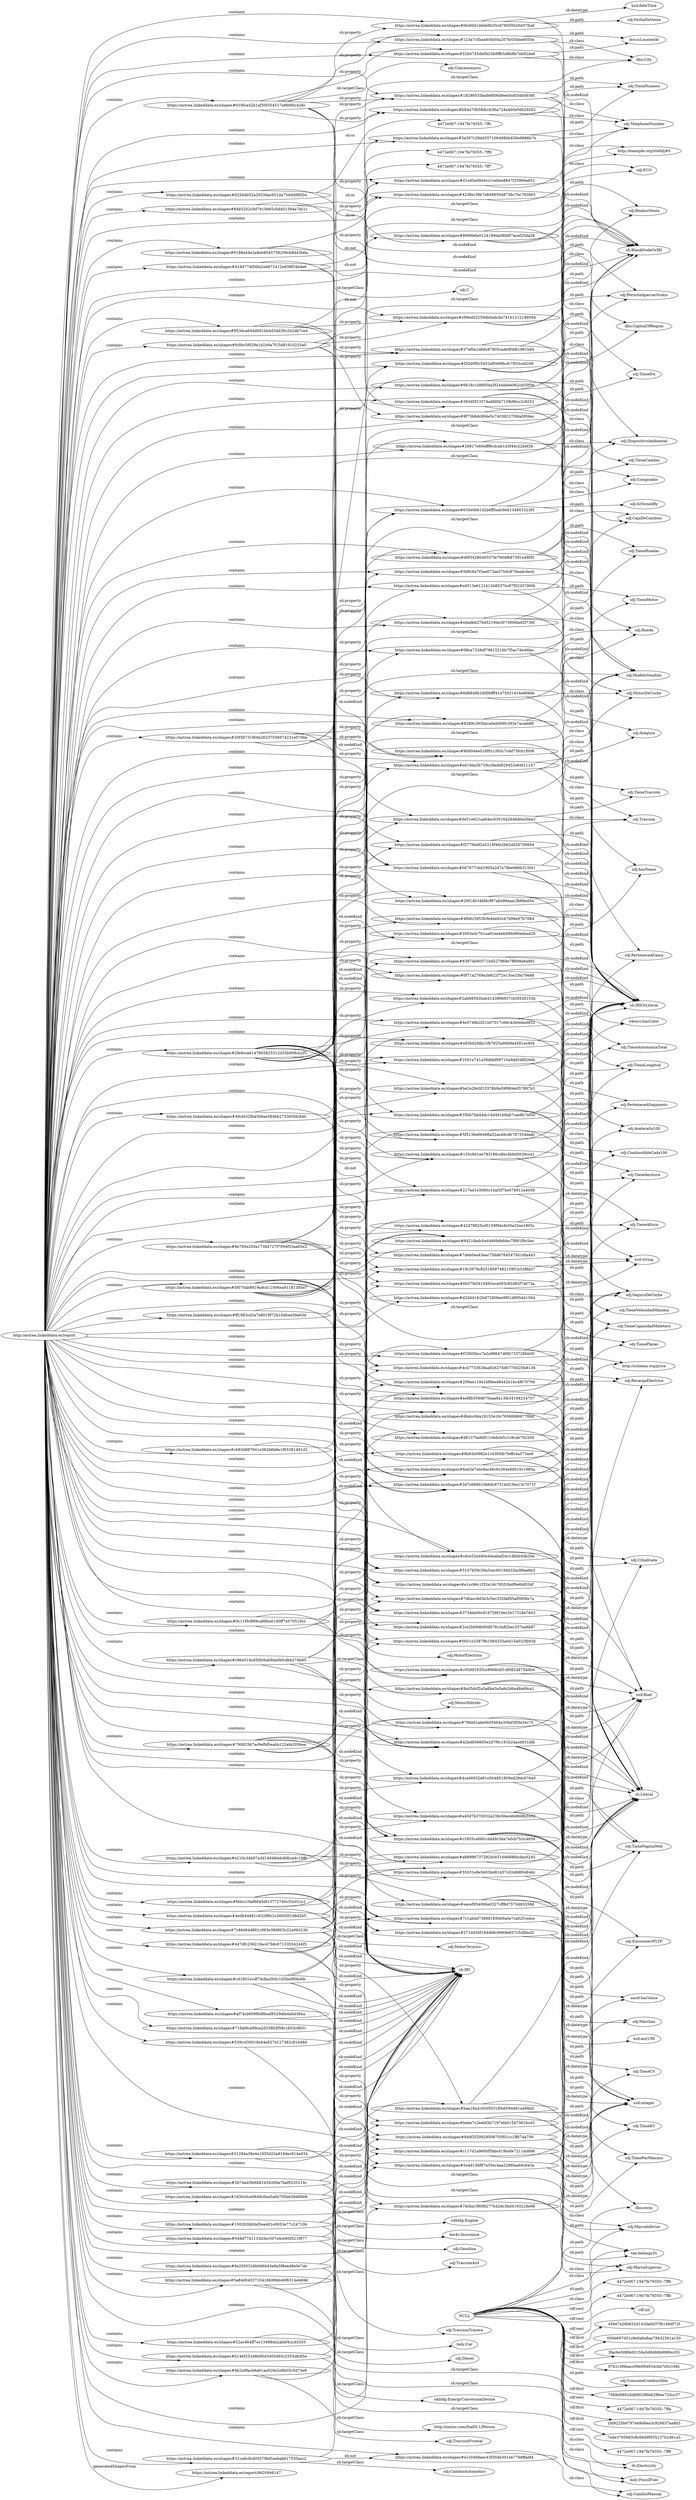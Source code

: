 digraph ar2dtool_diagram { 
rankdir=LR;
size="1501"
	"https://astrea.linkeddata.es/shapes#02544b52a2933dac651da7540d9f0f2e" -> "4472e067:1947fe79355:-7ffc" [ label = "sh:or" ];
	"https://astrea.linkeddata.es/shapes#02544b52a2933dac651da7540d9f0f2e" -> "sh:BlankNodeOrIRI" [ label = "sh:nodeKind" ];
	"https://astrea.linkeddata.es/shapes#016fca42b1af50f354517a866f0c426c" -> "https://astrea.linkeddata.es/shapes#123a7c5baefc0450a207fc034be6055e" [ label = "sh:property" ];
	"https://astrea.linkeddata.es/shapes#016fca42b1af50f354517a866f0c426c" -> "https://astrea.linkeddata.es/shapes#18290533bafe8f06d9ee0bd03db4936f" [ label = "sh:property" ];
	"https://astrea.linkeddata.es/shapes#016fca42b1af50f354517a866f0c426c" -> "https://astrea.linkeddata.es/shapes#393d5f13374adfd0b715fb96cc2c8252" [ label = "sh:property" ];
	"https://astrea.linkeddata.es/shapes#016fca42b1af50f354517a866f0c426c" -> "https://astrea.linkeddata.es/shapes#b84a70b58dccb36a724a460a56b29262" [ label = "sh:property" ];
	"https://astrea.linkeddata.es/shapes#016fca42b1af50f354517a866f0c426c" -> "sh:IRI" [ label = "sh:nodeKind" ];
	"https://astrea.linkeddata.es/shapes#016fca42b1af50f354517a866f0c426c" -> "sdj:Concesionario" [ label = "sh:targetClass" ];
	"https://astrea.linkeddata.es/shapes#016fca42b1af50f354517a866f0c426c" -> "https://astrea.linkeddata.es/shapes#52b4745de0b23b9ffb5d8b8b7eb92da6" [ label = "sh:property" ];
	"https://astrea.linkeddata.es/shapes#016fca42b1af50f354517a866f0c426c" -> "https://astrea.linkeddata.es/shapes#8999b6a0124189da08fd97acef25da28" [ label = "sh:property" ];
	"https://astrea.linkeddata.es/shapes#016fca42b1af50f354517a866f0c426c" -> "https://astrea.linkeddata.es/shapes#fdc60d1debb9b35cd78005626d37fcaf" [ label = "sh:property" ];
	"https://astrea.linkeddata.es/shapes#4c47733628aa926274d6770d25fe8136" -> "sdj:TieneAnchura" [ label = "sh:path" ];
	"https://astrea.linkeddata.es/shapes#4c47733628aa926274d6770d25fe8136" -> "sh:Literal" [ label = "sh:nodeKind" ];
	"https://astrea.linkeddata.es/shapes#4c47733628aa926274d6770d25fe8136" -> "xsd:float" [ label = "sh:datatype" ];
	"https://astrea.linkeddata.es/shapes#c99ed02259db0adcda741b1212186094" -> "sdj:PermiteAparcarGratis" [ label = "sh:path" ];
	"https://astrea.linkeddata.es/shapes#c99ed02259db0adcda741b1212186094" -> "sh:BlankNodeOrIRI" [ label = "sh:nodeKind" ];
	"https://astrea.linkeddata.es/shapes#c99ed02259db0adcda741b1212186094" -> "dbo:CapitalOfRegion" [ label = "sh:class" ];
	"https://astrea.linkeddata.es/shapes#8289c393bbca0eb0f4fc392e7acaddf6" -> "sdj:TieneTraccion" [ label = "sh:path" ];
	"https://astrea.linkeddata.es/shapes#8289c393bbca0eb0f4fc392e7acaddf6" -> "sh:BlankNodeOrIRI" [ label = "sh:nodeKind" ];
	"https://astrea.linkeddata.es/shapes#8289c393bbca0eb0f4fc392e7acaddf6" -> "sdj:Traccion" [ label = "sh:class" ];
	"https://astrea.linkeddata.es/shapes#63874b90371bd527968e7ffd98a6a881" -> "sdj:TieneLongitud" [ label = "sh:path" ];
	"https://astrea.linkeddata.es/shapes#63874b90371bd527968e7ffd98a6a881" -> "sh:IRIOrLiteral" [ label = "sh:nodeKind" ];
	"https://astrea.linkeddata.es/shapes#84b5202c9d7910b65c0d401394a7dc1c" -> "4472e067:1947fe79355:-7ff9" [ label = "sh:or" ];
	"https://astrea.linkeddata.es/shapes#84b5202c9d7910b65c0d401394a7dc1c" -> "sh:BlankNodeOrIRI" [ label = "sh:nodeKind" ];
	"https://astrea.linkeddata.es/shapes#a88996737292dcb516d6686bcfac6245" -> "sdj:TieneKV" [ label = "sh:path" ];
	"https://astrea.linkeddata.es/shapes#a88996737292dcb516d6686bcfac6245" -> "sh:IRIOrLiteral" [ label = "sh:nodeKind" ];
	"https://astrea.linkeddata.es/shapes#08ca7328df79615216b7f5ac7de46fac" -> "sdj:TieneRuedas" [ label = "sh:path" ];
	"https://astrea.linkeddata.es/shapes#08ca7328df79615216b7f5ac7de46fac" -> "sh:IRIOrLiteral" [ label = "sh:nodeKind" ];
	"https://astrea.linkeddata.es/shapes#08ca7328df79615216b7f5ac7de46fac" -> "sdj:Rueda" [ label = "sh:class" ];
	"https://astrea.linkeddata.es/shapes#8b83e0982e1c4385fb7feffc4a573ae8" -> "sdj:TieneAutonomiaTotal" [ label = "sh:path" ];
	"https://astrea.linkeddata.es/shapes#8b83e0982e1c4385fb7feffc4a573ae8" -> "sh:Literal" [ label = "sh:nodeKind" ];
	"https://astrea.linkeddata.es/shapes#8b83e0982e1c4385fb7feffc4a573ae8" -> "xsd:float" [ label = "sh:datatype" ];
	"https://astrea.linkeddata.es/shapes#123a7c5baefc0450a207fc034be6055e" -> "sh:BlankNodeOrIRI" [ label = "sh:nodeKind" ];
	"https://astrea.linkeddata.es/shapes#123a7c5baefc0450a207fc034be6055e" -> "dco:isLocatedAt" [ label = "sh:path" ];
	"https://astrea.linkeddata.es/shapes#123a7c5baefc0450a207fc034be6055e" -> "dbo:City" [ label = "sh:class" ];
	"https://astrea.linkeddata.es/shapes#90d0d4e016f91c393c7cdd73fcb1f008" -> "sdj:hasName" [ label = "sh:path" ];
	"https://astrea.linkeddata.es/shapes#90d0d4e016f91c393c7cdd73fcb1f008" -> "sh:IRIOrLiteral" [ label = "sh:nodeKind" ];
	"https://astrea.linkeddata.es/shapes#2501e741a39dbbf99710a9dd548f266b" -> "sdj:TieneAnchura" [ label = "sh:path" ];
	"https://astrea.linkeddata.es/shapes#2501e741a39dbbf99710a9dd548f266b" -> "sh:IRIOrLiteral" [ label = "sh:nodeKind" ];
	"https://astrea.linkeddata.es/shapes#5f070ab8919a9cd11006ea91181385e7" -> "https://astrea.linkeddata.es/shapes#a93bd2fdbc1fb7825a90b9e4581ec904" [ label = "sh:property" ];
	"https://astrea.linkeddata.es/shapes#5f070ab8919a9cd11006ea91181385e7" -> "https://astrea.linkeddata.es/shapes#2d7c689b10b6dc8751bd23ba13c7071f" [ label = "sh:property" ];
	"https://astrea.linkeddata.es/shapes#5f070ab8919a9cd11006ea91181385e7" -> "https://astrea.linkeddata.es/shapes#6ad3a7ebc6ac46c9c264e6d010c1985a" [ label = "sh:property" ];
	"https://astrea.linkeddata.es/shapes#5f070ab8919a9cd11006ea91181385e7" -> "https://astrea.linkeddata.es/shapes#42d79825cd5159f94cfe50a32ee1805c" [ label = "sh:property" ];
	"https://astrea.linkeddata.es/shapes#5f070ab8919a9cd11006ea91181385e7" -> "sh:IRI" [ label = "sh:nodeKind" ];
	"https://astrea.linkeddata.es/shapes#5f070ab8919a9cd11006ea91181385e7" -> "https://astrea.linkeddata.es/shapes#63874b90371bd527968e7ffd98a6a881" [ label = "sh:property" ];
	"https://astrea.linkeddata.es/shapes#5f070ab8919a9cd11006ea91181385e7" -> "https://astrea.linkeddata.es/shapes#4c47733628aa926274d6770d25fe8136" [ label = "sh:property" ];
	"https://astrea.linkeddata.es/shapes#5f070ab8919a9cd11006ea91181385e7" -> "sdj:Rueda" [ label = "sh:targetClass" ];
	"https://astrea.linkeddata.es/shapes#4fb6c3953fcfe4de82cb7b98e97b7084" -> "sdj:TieneAutonomiaTotal" [ label = "sh:path" ];
	"https://astrea.linkeddata.es/shapes#4fb6c3953fcfe4de82cb7b98e97b7084" -> "sh:IRIOrLiteral" [ label = "sh:nodeKind" ];
	"https://astrea.linkeddata.es/shapes#af74cb609f6df6eaf8529dfa4a6d384a" -> "s4bldg:Engine" [ label = "sh:targetClass" ];
	"https://astrea.linkeddata.es/shapes#af74cb609f6df6eaf8529dfa4a6d384a" -> "sh:IRI" [ label = "sh:nodeKind" ];
	"https://astrea.linkeddata.es/shapes#edadb627b45219de3073906bef2f736f" -> "sdj:Asegura" [ label = "sh:path" ];
	"https://astrea.linkeddata.es/shapes#edadb627b45219de3073906bef2f736f" -> "sh:BlankNodeOrIRI" [ label = "sh:nodeKind" ];
	"https://astrea.linkeddata.es/shapes#edadb627b45219de3073906bef2f736f" -> "sdj:ModeloVendido" [ label = "sh:class" ];
	"https://astrea.linkeddata.es/shapes#8f75b8dc894e5c740382370fda5f04ac" -> "sdj:PermiteAparcarGratis" [ label = "sh:path" ];
	"https://astrea.linkeddata.es/shapes#8f75b8dc894e5c740382370fda5f04ac" -> "sh:IRIOrLiteral" [ label = "sh:nodeKind" ];
	"https://astrea.linkeddata.es/shapes#eef8b559d670aaa8a13fe34198234707" -> "sdj:Cilindrada" [ label = "sh:path" ];
	"https://astrea.linkeddata.es/shapes#eef8b559d670aaa8a13fe34198234707" -> "sh:IRIOrLiteral" [ label = "sh:nodeKind" ];
	"https://astrea.linkeddata.es/shapes#28f1db34fd6cf97abb86eaa1fb68ed54" -> "s4envi:hasColor" [ label = "sh:path" ];
	"https://astrea.linkeddata.es/shapes#28f1db34fd6cf97abb86eaa1fb68ed54" -> "sh:IRIOrLiteral" [ label = "sh:nodeKind" ];
	"https://astrea.linkeddata.es/shapes#8e2593526b0d6b43e9a5f8eed9e0e7de" -> "sdj:CambioManual" [ label = "sh:targetClass" ];
	"https://astrea.linkeddata.es/shapes#8e2593526b0d6b43e9a5f8eed9e0e7de" -> "sh:IRI" [ label = "sh:nodeKind" ];
	"https://astrea.linkeddata.es/shapes#217ed1e3080c14af3f7be078912a4059" -> "sdj:TienePlazas" [ label = "sh:path" ];
	"https://astrea.linkeddata.es/shapes#217ed1e3080c14af3f7be078912a4059" -> "sh:IRIOrLiteral" [ label = "sh:nodeKind" ];
	"https://astrea.linkeddata.es/shapes#4236e1f9b7e84895948736c7bc782663" -> "sdj:ECO" [ label = "sh:class" ];
	"https://astrea.linkeddata.es/shapes#79082567ac9efbf0eabb122efa2036ea" -> "https://astrea.linkeddata.es/shapes#0b51e33878b1984333a0d15a032fb93b" [ label = "sh:property" ];
	"https://astrea.linkeddata.es/shapes#79082567ac9efbf0eabb122efa2036ea" -> "sdj:DispositivoAmbiental" [ label = "sh:targetClass" ];
	"https://astrea.linkeddata.es/shapes#79082567ac9efbf0eabb122efa2036ea" -> "sh:IRI" [ label = "sh:nodeKind" ];
	"https://astrea.linkeddata.es/shapes#79082567ac9efbf0eabb122efa2036ea" -> "https://astrea.linkeddata.es/shapes#7c1abdd73898185b69a0e7ca02f1edce" [ label = "sh:property" ];
	"https://astrea.linkeddata.es/shapes#79082567ac9efbf0eabb122efa2036ea" -> "https://astrea.linkeddata.es/shapes#dbdcc0da19153e16c7656fd96b77f6bf" [ label = "sh:property" ];
	"https://astrea.linkeddata.es/shapes#79082567ac9efbf0eabb122efa2036ea" -> "https://astrea.linkeddata.es/shapes#eacef954066e0327cff8d7570d83358d" [ label = "sh:property" ];
	"https://astrea.linkeddata.es/shapes#0d7877cb42905a2d7a78be686b315f41" -> "dbo:owns" [ label = "sh:path" ];
	"https://astrea.linkeddata.es/shapes#0d7877cb42905a2d7a78be686b315f41" -> "sh:IRIOrLiteral" [ label = "sh:nodeKind" ];
	"https://astrea.linkeddata.es/shapes#0d7877cb42905a2d7a78be686b315f41" -> "sdj:SeguroDeCoche" [ label = "sh:class" ];
	"https://astrea.linkeddata.es/shapes#0d7877cb42905a2d7a78be686b315f41" -> "sdj:ModeloVendido" [ label = "sh:class" ];
	"https://astrea.linkeddata.es/shapes#8999b6a0124189da08fd97acef25da28" -> "sdj:RealizoVenta" [ label = "sh:path" ];
	"https://astrea.linkeddata.es/shapes#8999b6a0124189da08fd97acef25da28" -> "sh:BlankNodeOrIRI" [ label = "sh:nodeKind" ];
	"https://astrea.linkeddata.es/shapes#8999b6a0124189da08fd97acef25da28" -> "sdj:ModeloVendido" [ label = "sh:class" ];
	"https://astrea.linkeddata.es/shapes#4ca46932e81e564851809ed29dc97640" -> "sdj:Marchas" [ label = "sh:path" ];
	"https://astrea.linkeddata.es/shapes#4ca46932e81e564851809ed29dc97640" -> "sh:IRIOrLiteral" [ label = "sh:nodeKind" ];
	"https://astrea.linkeddata.es/shapes#1630c0ce0649c0ea5a6b705b63949909" -> "holy:Car" [ label = "sh:targetClass" ];
	"https://astrea.linkeddata.es/shapes#1630c0ce0649c0ea5a6b705b63949909" -> "sh:IRI" [ label = "sh:nodeKind" ];
	"https://astrea.linkeddata.es/shapes#f2776bdf2a5219f4fe2b62dd26700694" -> "sdj:PerteneceAGama" [ label = "sh:path" ];
	"https://astrea.linkeddata.es/shapes#f2776bdf2a5219f4fe2b62dd26700694" -> "sh:IRIOrLiteral" [ label = "sh:nodeKind" ];
	"https://astrea.linkeddata.es/shapes#135c9d1ee783186cdfec4b6d5639cca1" -> "sdj:TieneCapacidadMaletero" [ label = "sh:path" ];
	"https://astrea.linkeddata.es/shapes#135c9d1ee783186cdfec4b6d5639cca1" -> "sh:IRIOrLiteral" [ label = "sh:nodeKind" ];
	"https://astrea.linkeddata.es/shapes#be2e29c0f13378b9a59f984e057897b3" -> "sdj:TieneAltura" [ label = "sh:path" ];
	"https://astrea.linkeddata.es/shapes#be2e29c0f13378b9a59f984e057897b3" -> "sh:IRIOrLiteral" [ label = "sh:nodeKind" ];
	"https://astrea.linkeddata.es/shapes#f33fd3bcc7e2a98647d6fb733728bb00" -> "sdj:RecargaElectrica" [ label = "sh:path" ];
	"https://astrea.linkeddata.es/shapes#f33fd3bcc7e2a98647d6fb733728bb00" -> "sh:IRIOrLiteral" [ label = "sh:nodeKind" ];
	"https://astrea.linkeddata.es/shapes#d9f3428649337fe7604fb87591e48f5f" -> "sdj:TieneCambio" [ label = "sh:path" ];
	"https://astrea.linkeddata.es/shapes#d9f3428649337fe7604fb87591e48f5f" -> "sh:IRIOrLiteral" [ label = "sh:nodeKind" ];
	"https://astrea.linkeddata.es/shapes#d9f3428649337fe7604fb87591e48f5f" -> "sdj:CajaDeCambios" [ label = "sh:class" ];
	"https://astrea.linkeddata.es/shapes#52b4745de0b23b9ffb5d8b8b7eb92da6" -> "dco:isLocatedAt" [ label = "sh:path" ];
	"https://astrea.linkeddata.es/shapes#52b4745de0b23b9ffb5d8b8b7eb92da6" -> "sh:IRIOrLiteral" [ label = "sh:nodeKind" ];
	"https://astrea.linkeddata.es/shapes#52b4745de0b23b9ffb5d8b8b7eb92da6" -> "dbo:City" [ label = "sh:class" ];
	"https://astrea.linkeddata.es/shapes#953dca644d691bb4d34d39c2b2db7ce4" -> "http://example.org/stelldj#0" [ label = "sh:targetClass" ];
	"https://astrea.linkeddata.es/shapes#953dca644d691bb4d34d39c2b2db7ce4" -> "https://astrea.linkeddata.es/shapes#c99ed02259db0adcda741b1212186094" [ label = "sh:property" ];
	"https://astrea.linkeddata.es/shapes#953dca644d691bb4d34d39c2b2db7ce4" -> "https://astrea.linkeddata.es/shapes#37ef0a1d68c87805cade9f4f61061b84" [ label = "sh:property" ];
	"https://astrea.linkeddata.es/shapes#953dca644d691bb4d34d39c2b2db7ce4" -> "sh:IRI" [ label = "sh:nodeKind" ];
	"https://astrea.linkeddata.es/shapes#6618c1d985f4a5f244ebde062cb55f56" -> "sdj:TieneCambio" [ label = "sh:path" ];
	"https://astrea.linkeddata.es/shapes#6618c1d985f4a5f244ebde062cb55f56" -> "sh:BlankNodeOrIRI" [ label = "sh:nodeKind" ];
	"https://astrea.linkeddata.es/shapes#6618c1d985f4a5f244ebde062cb55f56" -> "sdj:CajaDeCambios" [ label = "sh:class" ];
	"https://astrea.linkeddata.es/shapes#5f5136e66496a52ae48cd6787354da8c" -> "sdj:TieneVelocidadMaxima" [ label = "sh:path" ];
	"https://astrea.linkeddata.es/shapes#5f5136e66496a52ae48cd6787354da8c" -> "sh:IRIOrLiteral" [ label = "sh:nodeKind" ];
	"https://astrea.linkeddata.es/shapes#8a05dcf2a5a6be3a5afe2d6a48a69ca1" -> "sdj:TienePlazas" [ label = "sh:path" ];
	"https://astrea.linkeddata.es/shapes#8a05dcf2a5a6be3a5afe2d6a48a69ca1" -> "sh:Literal" [ label = "sh:nodeKind" ];
	"https://astrea.linkeddata.es/shapes#8a05dcf2a5a6be3a5afe2d6a48a69ca1" -> "xsd:integer" [ label = "sh:datatype" ];
	"https://astrea.linkeddata.es/shapes#ed19da3b729cc9add829452e64f11147" -> "sdj:Asegura" [ label = "sh:path" ];
	"https://astrea.linkeddata.es/shapes#ed19da3b729cc9add829452e64f11147" -> "sh:IRIOrLiteral" [ label = "sh:nodeKind" ];
	"https://astrea.linkeddata.es/shapes#ed19da3b729cc9add829452e64f11147" -> "sdj:ModeloVendido" [ label = "sh:class" ];
	"https://astrea.linkeddata.es/shapes#271d430f184d68c9969e857c5cfbbcf2" -> "sh:Literal" [ label = "sh:nodeKind" ];
	"https://astrea.linkeddata.es/shapes#271d430f184d68c9969e857c5cfbbcf2" -> "xsd:integer" [ label = "sh:datatype" ];
	"https://astrea.linkeddata.es/shapes#271d430f184d68c9969e857c5cfbbcf2" -> "saref:hasValue" [ label = "sh:path" ];
	"https://astrea.linkeddata.es/shapes#447dfc236218ac479dc67153554244f5" -> "sdj:MarcaSuperior" [ label = "sh:targetClass" ];
	"https://astrea.linkeddata.es/shapes#447dfc236218ac479dc67153554244f5" -> "https://astrea.linkeddata.es/shapes#2ce2bb9db90d976c3a82bec337ea8b87" [ label = "sh:property" ];
	"https://astrea.linkeddata.es/shapes#447dfc236218ac479dc67153554244f5" -> "https://astrea.linkeddata.es/shapes#7c1abdd73898185b69a0e7ca02f1edce" [ label = "sh:property" ];
	"https://astrea.linkeddata.es/shapes#447dfc236218ac479dc67153554244f5" -> "sh:IRI" [ label = "sh:nodeKind" ];
	"https://astrea.linkeddata.es/shapes#7c1abdd73898185b69a0e7ca02f1edce" -> "sdj:TienePaginaWeb" [ label = "sh:path" ];
	"https://astrea.linkeddata.es/shapes#7c1abdd73898185b69a0e7ca02f1edce" -> "sh:Literal" [ label = "sh:nodeKind" ];
	"https://astrea.linkeddata.es/shapes#7c1abdd73898185b69a0e7ca02f1edce" -> "xsd:anyURI" [ label = "sh:datatype" ];
	"https://astrea.linkeddata.es/shapes#bebe7c2eebf3b7197efa01547361bcd3" -> "sdj:TieneCV" [ label = "sh:path" ];
	"https://astrea.linkeddata.es/shapes#bebe7c2eebf3b7197efa01547361bcd3" -> "sh:Literal" [ label = "sh:nodeKind" ];
	"https://astrea.linkeddata.es/shapes#bebe7c2eebf3b7197efa01547361bcd3" -> "xsd:integer" [ label = "sh:datatype" ];
	"https://astrea.linkeddata.es/shapes#cdce52ed40e44eabaf2ec1dbbb5db30e" -> "sdj:Acelera0a100" [ label = "sh:path" ];
	"https://astrea.linkeddata.es/shapes#cdce52ed40e44eabaf2ec1dbbb5db30e" -> "sh:Literal" [ label = "sh:nodeKind" ];
	"https://astrea.linkeddata.es/shapes#cdce52ed40e44eabaf2ec1dbbb5db30e" -> "xsd:float" [ label = "sh:datatype" ];
	"https://astrea.linkeddata.es/shapes#ed513e6121412b8537bc87f5235790f4" -> "sdj:TieneMotor" [ label = "sh:path" ];
	"https://astrea.linkeddata.es/shapes#ed513e6121412b8537bc87f5235790f4" -> "sh:BlankNodeOrIRI" [ label = "sh:nodeKind" ];
	"https://astrea.linkeddata.es/shapes#ed513e6121412b8537bc87f5235790f4" -> "sdj:MotorDeCoche" [ label = "sh:class" ];
	"https://astrea.linkeddata.es/shapes#a93bd2fdbc1fb7825a90b9e4581ec904" -> "sdj:TieneAnchura" [ label = "sh:path" ];
	"https://astrea.linkeddata.es/shapes#a93bd2fdbc1fb7825a90b9e4581ec904" -> "sh:IRIOrLiteral" [ label = "sh:nodeKind" ];
	"https://astrea.linkeddata.es/shapes#2003e4c7b1aa91ee4eb089d90eebad29" -> "sdj:TieneLongitud" [ label = "sh:path" ];
	"https://astrea.linkeddata.es/shapes#2003e4c7b1aa91ee4eb089d90eebad29" -> "sh:IRIOrLiteral" [ label = "sh:nodeKind" ];
	"https://astrea.linkeddata.es/shapes#b84a70b58dccb36a724a460a56b29262" -> "sdj:TieneNumero" [ label = "sh:path" ];
	"https://astrea.linkeddata.es/shapes#b84a70b58dccb36a724a460a56b29262" -> "sh:IRIOrLiteral" [ label = "sh:nodeKind" ];
	"https://astrea.linkeddata.es/shapes#b84a70b58dccb36a724a460a56b29262" -> "sdj:TelephoneNumber" [ label = "sh:class" ];
	"https://astrea.linkeddata.es/shapes#35bb7bb44dc14d491b9ab7cae8b7ef50" -> "xsd:string" [ label = "sh:datatype" ];
	"https://astrea.linkeddata.es/shapes#35bb7bb44dc14d491b9ab7cae8b7ef50" -> "sdj:hasName" [ label = "sh:path" ];
	"https://astrea.linkeddata.es/shapes#35bb7bb44dc14d491b9ab7cae8b7ef50" -> "sh:Literal" [ label = "sh:nodeKind" ];
	"https://astrea.linkeddata.es/shapes#c117d1a9600f5bbc419b4fe7211dd886" -> "sdj:TieneParMaximo" [ label = "sh:path" ];
	"https://astrea.linkeddata.es/shapes#c117d1a9600f5bbc419b4fe7211dd886" -> "sh:Literal" [ label = "sh:nodeKind" ];
	"https://astrea.linkeddata.es/shapes#c117d1a9600f5bbc419b4fe7211dd886" -> "xsd:integer" [ label = "sh:datatype" ];
	"https://astrea.linkeddata.es/shapes#eacef954066e0327cff8d7570d83358d" -> "sdj:EmisionesWLTP" [ label = "sh:path" ];
	"https://astrea.linkeddata.es/shapes#eacef954066e0327cff8d7570d83358d" -> "sh:Literal" [ label = "sh:nodeKind" ];
	"https://astrea.linkeddata.es/shapes#eacef954066e0327cff8d7570d83358d" -> "xsd:integer" [ label = "sh:datatype" ];
	"https://astrea.linkeddata.es/shapes#049d7741133d3ec507e4cb95f521f977" -> "tb:Electricity" [ label = "sh:targetClass" ];
	"https://astrea.linkeddata.es/shapes#049d7741133d3ec507e4cb95f521f977" -> "sh:IRI" [ label = "sh:nodeKind" ];
	"https://astrea.linkeddata.es/shapes#e1cc96c1f32e1dc78553bdf9e6bf034f" -> "xsd:float" [ label = "sh:datatype" ];
	"https://astrea.linkeddata.es/shapes#e1cc96c1f32e1dc78553bdf9e6bf034f" -> "sh:Literal" [ label = "sh:nodeKind" ];
	"https://astrea.linkeddata.es/shapes#e1cc96c1f32e1dc78553bdf9e6bf034f" -> "http://schema.org/price" [ label = "sh:path" ];
	"https://astrea.linkeddata.es/shapes#635e0b61d2b6ff5adc9e6134801523f5" -> "sdj:IsOwnedBy" [ label = "sh:path" ];
	"https://astrea.linkeddata.es/shapes#635e0b61d2b6ff5adc9e6134801523f5" -> "sdj:Comprador" [ label = "sh:class" ];
	"https://astrea.linkeddata.es/shapes#635e0b61d2b6ff5adc9e6134801523f5" -> "sh:BlankNodeOrIRI" [ label = "sh:nodeKind" ];
	"https://astrea.linkeddata.es/shapes#20f36731f64b26237536974231e0706a" -> "https://astrea.linkeddata.es/shapes#90d0d4e016f91c393c7cdd73fcb1f008" [ label = "sh:property" ];
	"https://astrea.linkeddata.es/shapes#20f36731f64b26237536974231e0706a" -> "https://astrea.linkeddata.es/shapes#5a397c28dd357106468bb458e6886b7e" [ label = "sh:property" ];
	"https://astrea.linkeddata.es/shapes#20f36731f64b26237536974231e0706a" -> "sh:IRI" [ label = "sh:nodeKind" ];
	"https://astrea.linkeddata.es/shapes#20f36731f64b26237536974231e0706a" -> "https://astrea.linkeddata.es/shapes#0d7877cb42905a2d7a78be686b315f41" [ label = "sh:property" ];
	"https://astrea.linkeddata.es/shapes#20f36731f64b26237536974231e0706a" -> "https://astrea.linkeddata.es/shapes#35bb7bb44dc14d491b9ab7cae8b7ef50" [ label = "sh:property" ];
	"https://astrea.linkeddata.es/shapes#20f36731f64b26237536974231e0706a" -> "https://astrea.linkeddata.es/shapes#18290533bafe8f06d9ee0bd03db4936f" [ label = "sh:property" ];
	"https://astrea.linkeddata.es/shapes#20f36731f64b26237536974231e0706a" -> "sdj:Comprador" [ label = "sh:targetClass" ];
	"https://astrea.linkeddata.es/shapes#5a397c28dd357106468bb458e6886b7e" -> "sdj:TieneNumero" [ label = "sh:path" ];
	"https://astrea.linkeddata.es/shapes#5a397c28dd357106468bb458e6886b7e" -> "sh:IRIOrLiteral" [ label = "sh:nodeKind" ];
	"https://astrea.linkeddata.es/shapes#5a397c28dd357106468bb458e6886b7e" -> "sdj:TelephoneNumber" [ label = "sh:class" ];
	"https://astrea.linkeddata.es/shapes#cb83d987641e362b6b8e1f65381491d2" -> "sdj:Traccion" [ label = "sh:targetClass" ];
	"https://astrea.linkeddata.es/shapes#cb83d987641e362b6b8e1f65381491d2" -> "sh:IRI" [ label = "sh:nodeKind" ];
	"https://astrea.linkeddata.es/shapes#71fab9ca99ca2d338b3f58c1b53c9b51" -> "sh:IRI" [ label = "sh:nodeKind" ];
	"https://astrea.linkeddata.es/shapes#71fab9ca99ca2d338b3f58c1b53c9b51" -> "km4c:Insurance" [ label = "sh:targetClass" ];
	"https://astrea.linkeddata.es/shapes#18290533bafe8f06d9ee0bd03db4936f" -> "sh:BlankNodeOrIRI" [ label = "sh:nodeKind" ];
	"https://astrea.linkeddata.es/shapes#18290533bafe8f06d9ee0bd03db4936f" -> "sh:IRIOrLiteral" [ label = "sh:nodeKind" ];
	"https://astrea.linkeddata.es/shapes#18290533bafe8f06d9ee0bd03db4936f" -> "sdj:TieneNumero" [ label = "sh:path" ];
	"https://astrea.linkeddata.es/shapes#18290533bafe8f06d9ee0bd03db4936f" -> "sdj:TelephoneNumber" [ label = "sh:class" ];
	"https://astrea.linkeddata.es/shapes#4164774f56fa2eb672412e939f34b4e6" -> "sdj:C" [ label = "sh:targetClass" ];
	"https://astrea.linkeddata.es/shapes#4164774f56fa2eb672412e939f34b4e6" -> "https://astrea.linkeddata.es/shapes#d1ed5a08d4cc1cebbe8847f25969a852" [ label = "sh:not" ];
	"https://astrea.linkeddata.es/shapes#4164774f56fa2eb672412e939f34b4e6" -> "https://astrea.linkeddata.es/shapes#4236e1f9b7e84895948736c7bc782663" [ label = "sh:not" ];
	"https://astrea.linkeddata.es/shapes#4164774f56fa2eb672412e939f34b4e6" -> "sh:IRI" [ label = "sh:nodeKind" ];
	"https://astrea.linkeddata.es/shapes#4e5748b2f21b07017c66c4cb0ebed852" -> "sdj:CombustibleCada100" [ label = "sh:path" ];
	"https://astrea.linkeddata.es/shapes#4e5748b2f21b07017c66c4cb0ebed852" -> "sh:IRIOrLiteral" [ label = "sh:nodeKind" ];
	"https://astrea.linkeddata.es/shapes#fddcc18af6645df13772740c33c01cc1" -> "sdj:CajaDeCambios" [ label = "sh:targetClass" ];
	"https://astrea.linkeddata.es/shapes#fddcc18af6645df13772740c33c01cc1" -> "https://astrea.linkeddata.es/shapes#4ca46932e81e564851809ed29dc97640" [ label = "sh:property" ];
	"https://astrea.linkeddata.es/shapes#fddcc18af6645df13772740c33c01cc1" -> "https://astrea.linkeddata.es/shapes#baa16a2c0c05031f0b6594d91a4f6fa5" [ label = "sh:property" ];
	"https://astrea.linkeddata.es/shapes#fddcc18af6645df13772740c33c01cc1" -> "sh:IRI" [ label = "sh:nodeKind" ];
	"https://astrea.linkeddata.es/shapes#52ac464ff7ec13498da2abbf42cd3355" -> "holy:FossilFuel" [ label = "sh:targetClass" ];
	"https://astrea.linkeddata.es/shapes#52ac464ff7ec13498da2abbf42cd3355" -> "sh:IRI" [ label = "sh:nodeKind" ];
	"https://astrea.linkeddata.es/shapes#0f71a2769a3b622f72e13ce33fa79e88" -> "sdj:Acelera0a100" [ label = "sh:path" ];
	"https://astrea.linkeddata.es/shapes#0f71a2769a3b622f72e13ce33fa79e88" -> "sh:IRIOrLiteral" [ label = "sh:nodeKind" ];
	"https://astrea.linkeddata.es/shapes#b146f25348b90d3405d93c2555dfc85e" -> "sh:IRI" [ label = "sh:nodeKind" ];
	"https://astrea.linkeddata.es/shapes#b146f25348b90d3405d93c2555dfc85e" -> "http://xmlns.com/foaf/0.1/Person" [ label = "sh:targetClass" ];
	"https://astrea.linkeddata.es/shapes#6421dadc0a4466fe9ddec7f881f9c5ee" -> "http://schema.org/price" [ label = "sh:path" ];
	"https://astrea.linkeddata.es/shapes#6421dadc0a4466fe9ddec7f881f9c5ee" -> "sh:IRIOrLiteral" [ label = "sh:nodeKind" ];
	"https://astrea.linkeddata.es/shapes#d6137ba9df11cfebcb5c1c9cab792200" -> "sdj:Cilindrada" [ label = "sh:path" ];
	"https://astrea.linkeddata.es/shapes#d6137ba9df11cfebcb5c1c9cab792200" -> "sh:IRIOrLiteral" [ label = "sh:nodeKind" ];
	"https://astrea.linkeddata.es/shapes#f20d0f0c5452af0499bcfc7953cdd206" -> "sdj:TieneDA" [ label = "sh:path" ];
	"https://astrea.linkeddata.es/shapes#f20d0f0c5452af0499bcfc7953cdd206" -> "sh:BlankNodeOrIRI" [ label = "sh:nodeKind" ];
	"https://astrea.linkeddata.es/shapes#f20d0f0c5452af0499bcfc7953cdd206" -> "sdj:DispositivoAmbiental" [ label = "sh:class" ];
	"NULL" -> "4472e067:1947fe79355:-7ff6" [ label = "rdf:rest" ];
	"NULL" -> "tb:Electricity" [ label = "sh:class" ];
	"NULL" -> "456e7a26b832d143da0d37fb146df72f" [ label = "rdf:first" ];
	"NULL" -> "dbo:owns" [ label = "sh:path" ];
	"NULL" -> "holy:FossilFuel" [ label = "sh:class" ];
	"NULL" -> "3fac6e308fe00158a3d8486b9989cc55" [ label = "rdf:first" ];
	"NULL" -> "97b1c3f6bacc99e094934cbb7d5c168c" [ label = "rdf:first" ];
	"NULL" -> "7369d9892dd8902f8fe6296ee720cc37" [ label = "rdf:first" ];
	"NULL" -> "tax:belongsTo" [ label = "sh:path" ];
	"NULL" -> "sdj:ModeloVendido" [ label = "sh:class" ];
	"NULL" -> "1fd9225b0797eb9d6ea3c926637aa8b3" [ label = "rdf:first" ];
	"NULL" -> "7ede3705683c8c06d9f555137b2461a3" [ label = "rdf:first" ];
	"NULL" -> "4472e067:1947fe79355:-7ff8" [ label = "rdf:rest" ];
	"NULL" -> "4472e067:1947fe79355:-7ffb" [ label = "rdf:rest" ];
	"NULL" -> "rdf:nil" [ label = "rdf:rest" ];
	"NULL" -> "sdj:MarcaSuperior" [ label = "sh:class" ];
	"NULL" -> "sdj:SeguroDeCoche" [ label = "sh:class" ];
	"NULL" -> "050b697d51c9e0a6a8aa79432361a150" [ label = "rdf:first" ];
	"NULL" -> "4472e067:1947fe79355:-7ffa" [ label = "rdf:rest" ];
	"NULL" -> "sdj:ConsumeCombustible" [ label = "sh:path" ];
	"NULL" -> "sdj:MarcaInferior" [ label = "sh:class" ];
	"https://astrea.linkeddata.es/shapes#5a84d0453710416b99bb46f6314eb69d" -> "s4bldg:EnergyConversionDevice" [ label = "sh:targetClass" ];
	"https://astrea.linkeddata.es/shapes#5a84d0453710416b99bb46f6314eb69d" -> "sh:IRI" [ label = "sh:nodeKind" ];
	"https://astrea.linkeddata.es/shapes#de51e621aa64ec0301642646d0a30be2" -> "sdj:TieneTraccion" [ label = "sh:path" ];
	"https://astrea.linkeddata.es/shapes#de51e621aa64ec0301642646d0a30be2" -> "sh:IRIOrLiteral" [ label = "sh:nodeKind" ];
	"https://astrea.linkeddata.es/shapes#de51e621aa64ec0301642646d0a30be2" -> "sdj:Traccion" [ label = "sh:class" ];
	"https://astrea.linkeddata.es/shapes#7f6dd1ade0b05464e30faf3f5fe34c75" -> "saref:hasValue" [ label = "sh:path" ];
	"https://astrea.linkeddata.es/shapes#7f6dd1ade0b05464e30faf3f5fe34c75" -> "sh:IRIOrLiteral" [ label = "sh:nodeKind" ];
	"https://astrea.linkeddata.es/shapes#6d6848b2dd9bfff41e75031414e908de" -> "sdj:TieneMotor" [ label = "sh:path" ];
	"https://astrea.linkeddata.es/shapes#6d6848b2dd9bfff41e75031414e908de" -> "sh:IRIOrLiteral" [ label = "sh:nodeKind" ];
	"https://astrea.linkeddata.es/shapes#6d6848b2dd9bfff41e75031414e908de" -> "sdj:MotorDeCoche" [ label = "sh:class" ];
	"https://astrea.linkeddata.es/shapes#37ef0a1d68c87805cade9f4f61061b84" -> "sdj:PermiteAparcarGratis" [ label = "sh:path" ];
	"https://astrea.linkeddata.es/shapes#37ef0a1d68c87805cade9f4f61061b84" -> "sh:IRIOrLiteral" [ label = "sh:nodeKind" ];
	"https://astrea.linkeddata.es/shapes#7dcba1f80f8277b42dc3bd419322de98" -> "tax:belongsTo" [ label = "sh:path" ];
	"https://astrea.linkeddata.es/shapes#7dcba1f80f8277b42dc3bd419322de98" -> "sh:IRIOrLiteral" [ label = "sh:nodeKind" ];
	"https://astrea.linkeddata.es/shapes#7dcba1f80f8277b42dc3bd419322de98" -> "sdj:MarcaSuperior" [ label = "sh:class" ];
	"https://astrea.linkeddata.es/shapes#2ab68592bab4143906837cb5f328153b" -> "sdj:PerteneceASegmento" [ label = "sh:path" ];
	"https://astrea.linkeddata.es/shapes#2ab68592bab4143906837cb5f328153b" -> "sh:IRIOrLiteral" [ label = "sh:nodeKind" ];
	"https://astrea.linkeddata.es/shapes#539ccf30016e44e827e127382c81b48d" -> "sdj:Gasolina" [ label = "sh:targetClass" ];
	"https://astrea.linkeddata.es/shapes#539ccf30016e44e827e127382c81b48d" -> "sh:IRI" [ label = "sh:nodeKind" ];
	"https://astrea.linkeddata.es/shapes#31284a39e4a1035d23a916dec814a034" -> "sdj:Traccion4x4" [ label = "sh:targetClass" ];
	"https://astrea.linkeddata.es/shapes#31284a39e4a1035d23a916dec814a034" -> "sh:IRI" [ label = "sh:nodeKind" ];
	"https://astrea.linkeddata.es/shapes#26817e60efff8cdcab1d3f44c22bef28" -> "sdj:TieneDA" [ label = "sh:path" ];
	"https://astrea.linkeddata.es/shapes#26817e60efff8cdcab1d3f44c22bef28" -> "sh:IRIOrLiteral" [ label = "sh:nodeKind" ];
	"https://astrea.linkeddata.es/shapes#26817e60efff8cdcab1d3f44c22bef28" -> "sdj:DispositivoAmbiental" [ label = "sh:class" ];
	"https://astrea.linkeddata.es/shapes#fdc60d1debb9b35cd78005626d37fcaf" -> "sdj:FechaDeVenta" [ label = "sh:path" ];
	"https://astrea.linkeddata.es/shapes#fdc60d1debb9b35cd78005626d37fcaf" -> "sh:Literal" [ label = "sh:nodeKind" ];
	"https://astrea.linkeddata.es/shapes#fdc60d1debb9b35cd78005626d37fcaf" -> "xsd:dateTime" [ label = "sh:datatype" ];
	"https://astrea.linkeddata.es/shapes#6b57fa5410492eca093c82d82f7a673a" -> "sdj:PerteneceAGama" [ label = "sh:path" ];
	"https://astrea.linkeddata.es/shapes#6b57fa5410492eca093c82d82f7a673a" -> "sh:Literal" [ label = "sh:nodeKind" ];
	"https://astrea.linkeddata.es/shapes#6b57fa5410492eca093c82d82f7a673a" -> "xsd:string" [ label = "sh:datatype" ];
	"https://astrea.linkeddata.es/shapes#e210c34b87a3d14048ddc9dbce4c198f" -> "sdj:TelephoneNumber" [ label = "sh:targetClass" ];
	"https://astrea.linkeddata.es/shapes#e210c34b87a3d14048ddc9dbce4c198f" -> "https://astrea.linkeddata.es/shapes#7f6dd1ade0b05464e30faf3f5fe34c75" [ label = "sh:property" ];
	"https://astrea.linkeddata.es/shapes#e210c34b87a3d14048ddc9dbce4c198f" -> "https://astrea.linkeddata.es/shapes#271d430f184d68c9969e857c5cfbbcf2" [ label = "sh:property" ];
	"https://astrea.linkeddata.es/shapes#e210c34b87a3d14048ddc9dbce4c198f" -> "sh:IRI" [ label = "sh:nodeKind" ];
	"https://astrea.linkeddata.es/shapes#35031e8e5d03bd81437c02d68f0484dc" -> "sdj:TieneParMaximo" [ label = "sh:path" ];
	"https://astrea.linkeddata.es/shapes#35031e8e5d03bd81437c02d68f0484dc" -> "sh:IRIOrLiteral" [ label = "sh:nodeKind" ];
	"https://astrea.linkeddata.es/shapes#19c3979c82518587482159f1b338fd37" -> "sdj:PerteneceASegmento" [ label = "sh:path" ];
	"https://astrea.linkeddata.es/shapes#19c3979c82518587482159f1b338fd37" -> "sh:Literal" [ label = "sh:nodeKind" ];
	"https://astrea.linkeddata.es/shapes#19c3979c82518587482159f1b338fd37" -> "xsd:string" [ label = "sh:datatype" ];
	"https://astrea.linkeddata.es/shapes#d326d1fc2b972808ee9f01d895dd1594" -> "sdj:SeguroDeCoche" [ label = "sh:class" ];
	"https://astrea.linkeddata.es/shapes#c05d91935cc8968cbf14f08248754db4" -> "sdj:TieneCapacidadMaletero" [ label = "sh:path" ];
	"https://astrea.linkeddata.es/shapes#c05d91935cc8968cbf14f08248754db4" -> "sh:Literal" [ label = "sh:nodeKind" ];
	"https://astrea.linkeddata.es/shapes#c05d91935cc8968cbf14f08248754db4" -> "xsd:integer" [ label = "sh:datatype" ];
	"https://astrea.linkeddata.es/shapes#2d7c689b10b6dc8751bd23ba13c7071f" -> "sdj:TieneAltura" [ label = "sh:path" ];
	"https://astrea.linkeddata.es/shapes#2d7c689b10b6dc8751bd23ba13c7071f" -> "sh:Literal" [ label = "sh:nodeKind" ];
	"https://astrea.linkeddata.es/shapes#2d7c689b10b6dc8751bd23ba13c7071f" -> "xsd:float" [ label = "sh:datatype" ];
	"https://astrea.linkeddata.es/shapes#ff1983cd3a7e8019f72b16dbea59a63d" -> "dbo:CapitalOfRegion" [ label = "sh:targetClass" ];
	"https://astrea.linkeddata.es/shapes#ff1983cd3a7e8019f72b16dbea59a63d" -> "sh:IRI" [ label = "sh:nodeKind" ];
	"https://astrea.linkeddata.es/shapes#2b74ad3fe6b81b34269a7baf0235214c" -> "sdj:TraccionTrasera" [ label = "sh:targetClass" ];
	"https://astrea.linkeddata.es/shapes#2b74ad3fe6b81b34269a7baf0235214c" -> "sh:IRI" [ label = "sh:nodeKind" ];
	"https://astrea.linkeddata.es/shapes#baa16a2c0c05031f0b6594d91a4f6fa5" -> "sdj:Marchas" [ label = "sh:path" ];
	"https://astrea.linkeddata.es/shapes#baa16a2c0c05031f0b6594d91a4f6fa5" -> "sh:Literal" [ label = "sh:nodeKind" ];
	"https://astrea.linkeddata.es/shapes#baa16a2c0c05031f0b6594d91a4f6fa5" -> "xsd:integer" [ label = "sh:datatype" ];
	"https://astrea.linkeddata.es/shapes#3147b59c39a3cec6019dd33ac88ae6b3" -> "sdj:CombustibleCada100" [ label = "sh:path" ];
	"https://astrea.linkeddata.es/shapes#3147b59c39a3cec6019dd33ac88ae6b3" -> "sh:Literal" [ label = "sh:nodeKind" ];
	"https://astrea.linkeddata.es/shapes#3147b59c39a3cec6019dd33ac88ae6b3" -> "xsd:float" [ label = "sh:datatype" ];
	"https://astrea.linkeddata.es/shapes#e1c0468aec43f304b301eb7768ffadf4" -> "sdj:CambioManual" [ label = "sh:class" ];
	"https://astrea.linkeddata.es/shapes#a40d7b370032a23fe58ee46d668b3502" -> "sdj:TieneCV" [ label = "sh:path" ];
	"https://astrea.linkeddata.es/shapes#a40d7b370032a23fe58ee46d668b3502" -> "sh:IRIOrLiteral" [ label = "sh:nodeKind" ];
	"http://astrea.linkeddata.es/report" -> "https://astrea.linkeddata.es/shapes#447dfc236218ac479dc67153554244f5" [ label = ":contains" ];
	"http://astrea.linkeddata.es/report" -> "https://astrea.linkeddata.es/shapes#6421dadc0a4466fe9ddec7f881f9c5ee" [ label = ":contains" ];
	"http://astrea.linkeddata.es/report" -> "https://astrea.linkeddata.es/shapes#e210c34b87a3d14048ddc9dbce4c198f" [ label = ":contains" ];
	"http://astrea.linkeddata.es/report" -> "https://astrea.linkeddata.es/shapes#baa16a2c0c05031f0b6594d91a4f6fa5" [ label = ":contains" ];
	"http://astrea.linkeddata.es/report" -> "https://astrea.linkeddata.es/shapes#5f070ab8919a9cd11006ea91181385e7" [ label = ":contains" ];
	"http://astrea.linkeddata.es/report" -> "https://astrea.linkeddata.es/shapes#c96e014cd50fc6ab9da0bfcdbb274b85" [ label = ":contains" ];
	"http://astrea.linkeddata.es/report" -> "https://astrea.linkeddata.es/shapes#fdc60d1debb9b35cd78005626d37fcaf" [ label = ":contains" ];
	"http://astrea.linkeddata.es/report" -> "https://astrea.linkeddata.es/shapes#4e5748b2f21b07017c66c4cb0ebed852" [ label = ":contains" ];
	"http://astrea.linkeddata.es/report" -> "https://astrea.linkeddata.es/shapes#cd1901ecdf74cfaa3b0c1d3be9f0bc6b" [ label = ":contains" ];
	"http://astrea.linkeddata.es/report" -> "https://astrea.linkeddata.es/shapes#539ccf30016e44e827e127382c81b48d" [ label = ":contains" ];
	"http://astrea.linkeddata.es/report" -> "https://astrea.linkeddata.es/shapes#28f1db34fd6cf97abb86eaa1fb68ed54" [ label = ":contains" ];
	"http://astrea.linkeddata.es/report" -> "https://astrea.linkeddata.es/shapes#2ab68592bab4143906837cb5f328153b" [ label = ":contains" ];
	"http://astrea.linkeddata.es/report" -> "https://astrea.linkeddata.es/shapes#6d6848b2dd9bfff41e75031414e908de" [ label = ":contains" ];
	"http://astrea.linkeddata.es/report" -> "https://astrea.linkeddata.es/shapes#217ed1e3080c14af3f7be078912a4059" [ label = ":contains" ];
	"http://astrea.linkeddata.es/report" -> "https://astrea.linkeddata.es/shapes#5e4d136f87a35ec4aa2286faa66c843a" [ label = ":contains" ];
	"http://astrea.linkeddata.es/report" -> "https://astrea.linkeddata.es/shapes#209ae110e1bf6bed8442b1bc4f670799" [ label = ":contains" ];
	"http://astrea.linkeddata.es/report" -> "https://astrea.linkeddata.es/shapes#0f71a2769a3b622f72e13ce33fa79e88" [ label = ":contains" ];
	"http://astrea.linkeddata.es/report" -> "https://astrea.linkeddata.es/shapes#8a05dcf2a5a6be3a5afe2d6a48a69ca1" [ label = ":contains" ];
	"http://astrea.linkeddata.es/report" -> "https://astrea.linkeddata.es/shapes#c05d91935cc8968cbf14f08248754db4" [ label = ":contains" ];
	"http://astrea.linkeddata.es/report" -> "https://astrea.linkeddata.es/shapes#8f75b8dc894e5c740382370fda5f04ac" [ label = ":contains" ];
	"http://astrea.linkeddata.es/report" -> "https://astrea.linkeddata.es/shapes#79082567ac9efbf0eabb122efa2036ea" [ label = ":contains" ];
	"http://astrea.linkeddata.es/report" -> "https://astrea.linkeddata.es/shapes#19c3979c82518587482159f1b338fd37" [ label = ":contains" ];
	"http://astrea.linkeddata.es/report" -> "https://astrea.linkeddata.es/shapes#20f36731f64b26237536974231e0706a" [ label = ":contains" ];
	"http://astrea.linkeddata.es/report" -> "https://astrea.linkeddata.es/shapes#e1cc96c1f32e1dc78553bdf9e6bf034f" [ label = ":contains" ];
	"http://astrea.linkeddata.es/report" -> "https://astrea.linkeddata.es/shapes#0c11f9c889ca88ba01d0ff74570519cc" [ label = ":contains" ];
	"http://astrea.linkeddata.es/report" -> "https://astrea.linkeddata.es/shapes#7deb0ea43eac75dd6764547d416fa443" [ label = ":contains" ];
	"http://astrea.linkeddata.es/report" -> "https://astrea.linkeddata.es/shapes#1630c0ce0649c0ea5a6b705b63949909" [ label = ":contains" ];
	"http://astrea.linkeddata.es/report" -> "https://astrea.linkeddata.es/shapes#26817e60efff8cdcab1d3f44c22bef28" [ label = ":contains" ];
	"http://astrea.linkeddata.es/report" -> "https://astrea.linkeddata.es/shapes#c1655ce66b1dd49c3da7e0cb7b3c4659" [ label = ":contains" ];
	"http://astrea.linkeddata.es/report" -> "https://astrea.linkeddata.es/shapes#cb83d987641e362b6b8e1f65381491d2" [ label = ":contains" ];
	"http://astrea.linkeddata.es/report" -> "https://astrea.linkeddata.es/shapes#3147b59c39a3cec6019dd33ac88ae6b3" [ label = ":contains" ];
	"http://astrea.linkeddata.es/report" -> "https://astrea.linkeddata.es/shapes#4c47733628aa926274d6770d25fe8136" [ label = ":contains" ];
	"http://astrea.linkeddata.es/report" -> "https://astrea.linkeddata.es/shapes#71fab9ca99ca2d338b3f58c1b53c9b51" [ label = ":contains" ];
	"http://astrea.linkeddata.es/report" -> "https://astrea.linkeddata.es/shapes#be2e29c0f13378b9a59f984e057897b3" [ label = ":contains" ];
	"http://astrea.linkeddata.es/report" -> "https://astrea.linkeddata.es/shapes#e1c0468aec43f304b301eb7768ffadf4" [ label = ":contains" ];
	"http://astrea.linkeddata.es/report" -> "https://astrea.linkeddata.es/shapes#6b57fa5410492eca093c82d82f7a673a" [ label = ":contains" ];
	"http://astrea.linkeddata.es/report" -> "https://astrea.linkeddata.es/shapes#7dbacc8d3e3c5ec332fa805af5608e7a" [ label = ":contains" ];
	"http://astrea.linkeddata.es/report" -> "https://astrea.linkeddata.es/shapes#ff1983cd3a7e8019f72b16dbea59a63d" [ label = ":contains" ];
	"http://astrea.linkeddata.es/report" -> "https://astrea.linkeddata.es/shapes#02544b52a2933dac651da7540d9f0f2e" [ label = ":contains" ];
	"http://astrea.linkeddata.es/report" -> "https://astrea.linkeddata.es/shapes#5d8c6a7f3ae072ae57b4c879aadc4ecb" [ label = ":contains" ];
	"http://astrea.linkeddata.es/report" -> "https://astrea.linkeddata.es/shapes#d1ed5a08d4cc1cebbe8847f25969a852" [ label = ":contains" ];
	"http://astrea.linkeddata.es/report" -> "https://astrea.linkeddata.es/shapes#7c1abdd73898185b69a0e7ca02f1edce" [ label = ":contains" ];
	"http://astrea.linkeddata.es/report" -> "https://astrea.linkeddata.es/shapes#f20d0f0c5452af0499bcfc7953cdd206" [ label = ":contains" ];
	"http://astrea.linkeddata.es/report" -> "https://astrea.linkeddata.es/shapes#8b83e0982e1c4385fb7feffc4a573ae8" [ label = ":contains" ];
	"http://astrea.linkeddata.es/report" -> "https://astrea.linkeddata.es/shapes#7dcba1f80f8277b42dc3bd419322de98" [ label = ":contains" ];
	"http://astrea.linkeddata.es/report" -> "https://astrea.linkeddata.es/shapes#8289c393bbca0eb0f4fc392e7acaddf6" [ label = ":contains" ];
	"http://astrea.linkeddata.es/report" -> "https://astrea.linkeddata.es/shapes#6ad3a7ebc6ac46c9c264e6d010c1985a" [ label = ":contains" ];
	"http://astrea.linkeddata.es/report" -> "https://astrea.linkeddata.es/shapes#b84a70b58dccb36a724a460a56b29262" [ label = ":contains" ];
	"http://astrea.linkeddata.es/report" -> "https://astrea.linkeddata.es/shapes#af74cb609f6df6eaf8529dfa4a6d384a" [ label = ":contains" ];
	"http://astrea.linkeddata.es/report" -> "https://astrea.linkeddata.es/shapes#eacef954066e0327cff8d7570d83358d" [ label = ":contains" ];
	"http://astrea.linkeddata.es/report" -> "https://astrea.linkeddata.es/shapes#52b4745de0b23b9ffb5d8b8b7eb92da6" [ label = ":contains" ];
	"http://astrea.linkeddata.es/report" -> "https://astrea.linkeddata.es/shapes#5f5136e66496a52ae48cd6787354da8c" [ label = ":contains" ];
	"http://astrea.linkeddata.es/report" -> "https://astrea.linkeddata.es/shapes#08ca7328df79615216b7f5ac7de46fac" [ label = ":contains" ];
	"http://astrea.linkeddata.es/report" -> "https://astrea.linkeddata.es/shapes#635e0b61d2b6ff5adc9e6134801523f5" [ label = ":contains" ];
	"http://astrea.linkeddata.es/report" -> "https://astrea.linkeddata.es/shapes#fc0bc5f028e1d1b9a7f15d81910233a0" [ label = ":contains" ];
	"http://astrea.linkeddata.es/report" -> "https://astrea.linkeddata.es/shapes#f2776bdf2a5219f4fe2b62dd26700694" [ label = ":contains" ];
	"http://astrea.linkeddata.es/report" -> "https://astrea.linkeddata.es/shapes#bebe7c2eebf3b7197efa01547361bcd3" [ label = ":contains" ];
	"http://astrea.linkeddata.es/report" -> "https://astrea.linkeddata.es/shapes#52ac464ff7ec13498da2abbf42cd3355" [ label = ":contains" ];
	"http://astrea.linkeddata.es/report" -> "https://astrea.linkeddata.es/shapes#7c46d94d881c993e38d603c22a09323b" [ label = ":contains" ];
	"http://astrea.linkeddata.es/report" -> "https://astrea.linkeddata.es/shapes#2d7c689b10b6dc8751bd23ba13c7071f" [ label = ":contains" ];
	"http://astrea.linkeddata.es/report" -> "https://astrea.linkeddata.es/shapes#31284a39e4a1035d23a916dec814a034" [ label = ":contains" ];
	"http://astrea.linkeddata.es/report" -> "https://astrea.linkeddata.es/shapes#c99ed02259db0adcda741b1212186094" [ label = ":contains" ];
	"http://astrea.linkeddata.es/report" -> "https://astrea.linkeddata.es/shapes#5a84d0453710416b99bb46f6314eb69d" [ label = ":contains" ];
	"http://astrea.linkeddata.es/report" -> "https://astrea.linkeddata.es/shapes#049d7741133d3ec507e4cb95f521f977" [ label = ":contains" ];
	"http://astrea.linkeddata.es/report" -> "https://astrea.linkeddata.es/shapes#c117d1a9600f5bbc419b4fe7211dd886" [ label = ":contains" ];
	"http://astrea.linkeddata.es/report" -> "https://astrea.linkeddata.es/shapes#4edb44461c632f8fc2c26050f1d8d2b5" [ label = ":contains" ];
	"http://astrea.linkeddata.es/report" -> "https://astrea.linkeddata.es/shapes#42d79825cd5159f94cfe50a32ee1805c" [ label = ":contains" ];
	"http://astrea.linkeddata.es/report" -> "https://astrea.linkeddata.es/shapes#2fe9cca6147865825312d35b909cb2f5" [ label = ":contains" ];
	"http://astrea.linkeddata.es/report" -> "https://astrea.linkeddata.es/shapes#123a7c5baefc0450a207fc034be6055e" [ label = ":contains" ];
	"http://astrea.linkeddata.es/report" -> "https://astrea.linkeddata.es/shapes#8999b6a0124189da08fd97acef25da28" [ label = ":contains" ];
	"http://astrea.linkeddata.es/report" -> "https://astrea.linkeddata.es/shapes#fddcc18af6645df13772740c33c01cc1" [ label = ":contains" ];
	"http://astrea.linkeddata.es/report" -> "https://astrea.linkeddata.es/shapes#016fca42b1af50f354517a866f0c426c" [ label = ":contains" ];
	"http://astrea.linkeddata.es/report" -> "https://astrea.linkeddata.es/shapes#5a397c28dd357106468bb458e6886b7e" [ label = ":contains" ];
	"http://astrea.linkeddata.es/report" -> "https://astrea.linkeddata.es/shapes#150263bfcbd5ea461e9053e77c24710b" [ label = ":contains" ];
	"http://astrea.linkeddata.es/report" -> "https://astrea.linkeddata.es/shapes#18290533bafe8f06d9ee0bd03db4936f" [ label = ":contains" ];
	"http://astrea.linkeddata.es/report" -> "https://astrea.linkeddata.es/shapes#9188a44a2a8eb8045759209cb8d43b6a" [ label = ":contains" ];
	"http://astrea.linkeddata.es/report" -> "https://astrea.linkeddata.es/shapes#4ca46932e81e564851809ed29dc97640" [ label = ":contains" ];
	"http://astrea.linkeddata.es/report" -> "https://astrea.linkeddata.es/shapes#31ca8c8cd0557f6d5aebab617535acc2" [ label = ":contains" ];
	"http://astrea.linkeddata.es/report" -> "https://astrea.linkeddata.es/shapes#0b51e33878b1984333a0d15a032fb93b" [ label = ":contains" ];
	"http://astrea.linkeddata.es/report" -> "https://astrea.linkeddata.es/shapes#393d5f13374adfd0b715fb96cc2c8252" [ label = ":contains" ];
	"http://astrea.linkeddata.es/report" -> "https://astrea.linkeddata.es/shapes#a88996737292dcb516d6686bcfac6245" [ label = ":contains" ];
	"http://astrea.linkeddata.es/report" -> "https://astrea.linkeddata.es/shapes#cdce52ed40e44eabaf2ec1dbbb5db30e" [ label = ":contains" ];
	"http://astrea.linkeddata.es/report" -> "https://astrea.linkeddata.es/shapes#de51e621aa64ec0301642646d0a30be2" [ label = ":contains" ];
	"http://astrea.linkeddata.es/report" -> "https://astrea.linkeddata.es/shapes#dbdcc0da19153e16c7656fd96b77f6bf" [ label = ":contains" ];
	"http://astrea.linkeddata.es/report" -> "https://astrea.linkeddata.es/shapes#8e2593526b0d6b43e9a5f8eed9e0e7de" [ label = ":contains" ];
	"http://astrea.linkeddata.es/report" -> "https://astrea.linkeddata.es/shapes#2b74ad3fe6b81b34269a7baf0235214c" [ label = ":contains" ];
	"http://astrea.linkeddata.es/report" -> "https://astrea.linkeddata.es/shapes#d6137ba9df11cfebcb5c1c9cab792200" [ label = ":contains" ];
	"http://astrea.linkeddata.es/report" -> "https://astrea.linkeddata.es/shapes#2501e741a39dbbf99710a9dd548f266b" [ label = ":contains" ];
	"http://astrea.linkeddata.es/report" -> "https://astrea.linkeddata.es/shapes#84b5202c9d7910b65c0d401394a7dc1c" [ label = ":contains" ];
	"http://astrea.linkeddata.es/report" -> "https://astrea.linkeddata.es/shapes#4fb6c3953fcfe4de82cb7b98e97b7084" [ label = ":contains" ];
	"http://astrea.linkeddata.es/report" -> "https://astrea.linkeddata.es/shapes#42bd836605e2d7f9c191b24acd931bfb" [ label = ":contains" ];
	"http://astrea.linkeddata.es/report" -> "https://astrea.linkeddata.es/shapes#35bb7bb44dc14d491b9ab7cae8b7ef50" [ label = ":contains" ];
	"http://astrea.linkeddata.es/report" -> "https://astrea.linkeddata.es/shapes#2003e4c7b1aa91ee4eb089d90eebad29" [ label = ":contains" ];
	"http://astrea.linkeddata.es/report" -> "https://astrea.linkeddata.es/shapes#953dca644d691bb4d34d39c2b2db7ce4" [ label = ":contains" ];
	"http://astrea.linkeddata.es/report" -> "https://astrea.linkeddata.es/shapes#0d7877cb42905a2d7a78be686b315f41" [ label = ":contains" ];
	"http://astrea.linkeddata.es/report" -> "https://astrea.linkeddata.es/shapes#ed513e6121412b8537bc87f5235790f4" [ label = ":contains" ];
	"http://astrea.linkeddata.es/report" -> "https://astrea.linkeddata.es/shapes#8e793e250a17384727f7094f53aa65e2" [ label = ":contains" ];
	"http://astrea.linkeddata.es/report" -> "https://astrea.linkeddata.es/shapes#f33fd3bcc7e2a98647d6fb733728bb00" [ label = ":contains" ];
	"http://astrea.linkeddata.es/report" -> "https://astrea.linkeddata.es/shapes#37ef0a1d68c87805cade9f4f61061b84" [ label = ":contains" ];
	"http://astrea.linkeddata.es/report" -> "https://astrea.linkeddata.es/shapes#271d430f184d68c9969e857c5cfbbcf2" [ label = ":contains" ];
	"http://astrea.linkeddata.es/report" -> "https://astrea.linkeddata.es/shapes#ed19da3b729cc9add829452e64f11147" [ label = ":contains" ];
	"http://astrea.linkeddata.es/report" -> "https://astrea.linkeddata.es/shapes#b146f25348b90d3405d93c2555dfc85e" [ label = ":contains" ];
	"http://astrea.linkeddata.es/report" -> "https://astrea.linkeddata.es/shapes#edadb627b45219de3073906bef2f736f" [ label = ":contains" ];
	"http://astrea.linkeddata.es/report" -> "https://astrea.linkeddata.es/shapes#d326d1fc2b972808ee9f01d895dd1594" [ label = ":contains" ];
	"http://astrea.linkeddata.es/report" -> "https://astrea.linkeddata.es/shapes#4b2a9facb6a61aa926e2e8b05c5d73e9" [ label = ":contains" ];
	"http://astrea.linkeddata.es/report" -> "https://astrea.linkeddata.es/shapes#eef8b559d670aaa8a13fe34198234707" [ label = ":contains" ];
	"http://astrea.linkeddata.es/report" -> "https://astrea.linkeddata.es/shapes#d9f3428649337fe7604fb87591e48f5f" [ label = ":contains" ];
	"http://astrea.linkeddata.es/report" -> "https://astrea.linkeddata.es/shapes#84df2f20929508705f01cc1ff674a756" [ label = ":contains" ];
	"http://astrea.linkeddata.es/report" -> "https://astrea.linkeddata.es/shapes#a40d7b370032a23fe58ee46d668b3502" [ label = ":contains" ];
	"http://astrea.linkeddata.es/report" -> "https://astrea.linkeddata.es/shapes#135c9d1ee783186cdfec4b6d5639cca1" [ label = ":contains" ];
	"http://astrea.linkeddata.es/report" -> "https://astrea.linkeddata.es/shapes#6618c1d985f4a5f244ebde062cb55f56" [ label = ":contains" ];
	"http://astrea.linkeddata.es/report" -> "https://astrea.linkeddata.es/shapes#3734de00c91b758f19ec3417318e7603" [ label = ":contains" ];
	"http://astrea.linkeddata.es/report" -> "https://astrea.linkeddata.es/shapes#4236e1f9b7e84895948736c7bc782663" [ label = ":contains" ];
	"http://astrea.linkeddata.es/report" -> "https://astrea.linkeddata.es/report/0620946147" [ label = ":generatedShapesFrom" ];
	"http://astrea.linkeddata.es/report" -> "https://astrea.linkeddata.es/shapes#35031e8e5d03bd81437c02d68f0484dc" [ label = ":contains" ];
	"http://astrea.linkeddata.es/report" -> "https://astrea.linkeddata.es/shapes#49cfe32fb4506ae564bb275365fdc840" [ label = ":contains" ];
	"http://astrea.linkeddata.es/report" -> "https://astrea.linkeddata.es/shapes#7f6dd1ade0b05464e30faf3f5fe34c75" [ label = ":contains" ];
	"http://astrea.linkeddata.es/report" -> "https://astrea.linkeddata.es/shapes#2ce2bb9db90d976c3a82bec337ea8b87" [ label = ":contains" ];
	"http://astrea.linkeddata.es/report" -> "https://astrea.linkeddata.es/shapes#4164774f56fa2eb672412e939f34b4e6" [ label = ":contains" ];
	"http://astrea.linkeddata.es/report" -> "https://astrea.linkeddata.es/shapes#a93bd2fdbc1fb7825a90b9e4581ec904" [ label = ":contains" ];
	"http://astrea.linkeddata.es/report" -> "https://astrea.linkeddata.es/shapes#63874b90371bd527968e7ffd98a6a881" [ label = ":contains" ];
	"http://astrea.linkeddata.es/report" -> "https://astrea.linkeddata.es/shapes#90d0d4e016f91c393c7cdd73fcb1f008" [ label = ":contains" ];
	"https://astrea.linkeddata.es/shapes#42bd836605e2d7f9c191b24acd931bfb" -> "sdj:RecargaElectrica" [ label = "sh:path" ];
	"https://astrea.linkeddata.es/shapes#42bd836605e2d7f9c191b24acd931bfb" -> "sh:Literal" [ label = "sh:nodeKind" ];
	"https://astrea.linkeddata.es/shapes#42bd836605e2d7f9c191b24acd931bfb" -> "xsd:float" [ label = "sh:datatype" ];
	"https://astrea.linkeddata.es/shapes#31ca8c8cd0557f6d5aebab617535acc2" -> "sdj:CambioAutomatico" [ label = "sh:targetClass" ];
	"https://astrea.linkeddata.es/shapes#31ca8c8cd0557f6d5aebab617535acc2" -> "https://astrea.linkeddata.es/shapes#e1c0468aec43f304b301eb7768ffadf4" [ label = "sh:not" ];
	"https://astrea.linkeddata.es/shapes#31ca8c8cd0557f6d5aebab617535acc2" -> "sh:IRI" [ label = "sh:nodeKind" ];
	"https://astrea.linkeddata.es/shapes#7c46d94d881c993e38d603c22a09323b" -> "https://astrea.linkeddata.es/shapes#c117d1a9600f5bbc419b4fe7211dd886" [ label = "sh:property" ];
	"https://astrea.linkeddata.es/shapes#7c46d94d881c993e38d603c22a09323b" -> "https://astrea.linkeddata.es/shapes#a40d7b370032a23fe58ee46d668b3502" [ label = "sh:property" ];
	"https://astrea.linkeddata.es/shapes#7c46d94d881c993e38d603c22a09323b" -> "https://astrea.linkeddata.es/shapes#35031e8e5d03bd81437c02d68f0484dc" [ label = "sh:property" ];
	"https://astrea.linkeddata.es/shapes#7c46d94d881c993e38d603c22a09323b" -> "https://astrea.linkeddata.es/shapes#bebe7c2eebf3b7197efa01547361bcd3" [ label = "sh:property" ];
	"https://astrea.linkeddata.es/shapes#7c46d94d881c993e38d603c22a09323b" -> "https://astrea.linkeddata.es/shapes#a88996737292dcb516d6686bcfac6245" [ label = "sh:property" ];
	"https://astrea.linkeddata.es/shapes#7c46d94d881c993e38d603c22a09323b" -> "sdj:MotorDeCoche" [ label = "sh:targetClass" ];
	"https://astrea.linkeddata.es/shapes#7c46d94d881c993e38d603c22a09323b" -> "https://astrea.linkeddata.es/shapes#84df2f20929508705f01cc1ff674a756" [ label = "sh:property" ];
	"https://astrea.linkeddata.es/shapes#7c46d94d881c993e38d603c22a09323b" -> "sh:IRI" [ label = "sh:nodeKind" ];
	"https://astrea.linkeddata.es/shapes#150263bfcbd5ea461e9053e77c24710b" -> "sdj:Diesel" [ label = "sh:targetClass" ];
	"https://astrea.linkeddata.es/shapes#150263bfcbd5ea461e9053e77c24710b" -> "sh:IRI" [ label = "sh:nodeKind" ];
	"https://astrea.linkeddata.es/shapes#8e793e250a17384727f7094f53aa65e2" -> "https://astrea.linkeddata.es/shapes#e1cc96c1f32e1dc78553bdf9e6bf034f" [ label = "sh:property" ];
	"https://astrea.linkeddata.es/shapes#8e793e250a17384727f7094f53aa65e2" -> "https://astrea.linkeddata.es/shapes#635e0b61d2b6ff5adc9e6134801523f5" [ label = "sh:property" ];
	"https://astrea.linkeddata.es/shapes#8e793e250a17384727f7094f53aa65e2" -> "https://astrea.linkeddata.es/shapes#ed19da3b729cc9add829452e64f11147" [ label = "sh:property" ];
	"https://astrea.linkeddata.es/shapes#8e793e250a17384727f7094f53aa65e2" -> "https://astrea.linkeddata.es/shapes#edadb627b45219de3073906bef2f736f" [ label = "sh:property" ];
	"https://astrea.linkeddata.es/shapes#8e793e250a17384727f7094f53aa65e2" -> "sdj:SeguroDeCoche" [ label = "sh:targetClass" ];
	"https://astrea.linkeddata.es/shapes#8e793e250a17384727f7094f53aa65e2" -> "https://astrea.linkeddata.es/shapes#6421dadc0a4466fe9ddec7f881f9c5ee" [ label = "sh:property" ];
	"https://astrea.linkeddata.es/shapes#8e793e250a17384727f7094f53aa65e2" -> "sh:IRI" [ label = "sh:nodeKind" ];
	"https://astrea.linkeddata.es/shapes#5d8c6a7f3ae072ae57b4c879aadc4ecb" -> "sdj:TieneRuedas" [ label = "sh:path" ];
	"https://astrea.linkeddata.es/shapes#5d8c6a7f3ae072ae57b4c879aadc4ecb" -> "sh:BlankNodeOrIRI" [ label = "sh:nodeKind" ];
	"https://astrea.linkeddata.es/shapes#5d8c6a7f3ae072ae57b4c879aadc4ecb" -> "sdj:Rueda" [ label = "sh:class" ];
	"https://astrea.linkeddata.es/shapes#4edb44461c632f8fc2c26050f1d8d2b5" -> "sdj:MotorTermico" [ label = "sh:targetClass" ];
	"https://astrea.linkeddata.es/shapes#4edb44461c632f8fc2c26050f1d8d2b5" -> "https://astrea.linkeddata.es/shapes#d6137ba9df11cfebcb5c1c9cab792200" [ label = "sh:property" ];
	"https://astrea.linkeddata.es/shapes#4edb44461c632f8fc2c26050f1d8d2b5" -> "https://astrea.linkeddata.es/shapes#c1655ce66b1dd49c3da7e0cb7b3c4659" [ label = "sh:property" ];
	"https://astrea.linkeddata.es/shapes#4edb44461c632f8fc2c26050f1d8d2b5" -> "sh:IRI" [ label = "sh:nodeKind" ];
	"https://astrea.linkeddata.es/shapes#9188a44a2a8eb8045759209cb8d43b6a" -> "4472e067:1947fe79355:-7ff7" [ label = "sh:or" ];
	"https://astrea.linkeddata.es/shapes#9188a44a2a8eb8045759209cb8d43b6a" -> "sh:BlankNodeOrIRI" [ label = "sh:nodeKind" ];
	"https://astrea.linkeddata.es/shapes#7deb0ea43eac75dd6764547d416fa443" -> "xsd:string" [ label = "sh:datatype" ];
	"https://astrea.linkeddata.es/shapes#7deb0ea43eac75dd6764547d416fa443" -> "s4envi:hasColor" [ label = "sh:path" ];
	"https://astrea.linkeddata.es/shapes#7deb0ea43eac75dd6764547d416fa443" -> "sh:Literal" [ label = "sh:nodeKind" ];
	"https://astrea.linkeddata.es/shapes#6ad3a7ebc6ac46c9c264e6d010c1985a" -> "sdj:TieneLongitud" [ label = "sh:path" ];
	"https://astrea.linkeddata.es/shapes#6ad3a7ebc6ac46c9c264e6d010c1985a" -> "sh:Literal" [ label = "sh:nodeKind" ];
	"https://astrea.linkeddata.es/shapes#6ad3a7ebc6ac46c9c264e6d010c1985a" -> "xsd:float" [ label = "sh:datatype" ];
	"https://astrea.linkeddata.es/shapes#42d79825cd5159f94cfe50a32ee1805c" -> "sdj:TieneAltura" [ label = "sh:path" ];
	"https://astrea.linkeddata.es/shapes#42d79825cd5159f94cfe50a32ee1805c" -> "sh:IRIOrLiteral" [ label = "sh:nodeKind" ];
	"https://astrea.linkeddata.es/shapes#209ae110e1bf6bed8442b1bc4f670799" -> "sdj:RecargaElectrica" [ label = "sh:path" ];
	"https://astrea.linkeddata.es/shapes#209ae110e1bf6bed8442b1bc4f670799" -> "sh:IRIOrLiteral" [ label = "sh:nodeKind" ];
	"https://astrea.linkeddata.es/shapes#0b51e33878b1984333a0d15a032fb93b" -> "sdj:EmisionesWLTP" [ label = "sh:path" ];
	"https://astrea.linkeddata.es/shapes#0b51e33878b1984333a0d15a032fb93b" -> "sh:IRIOrLiteral" [ label = "sh:nodeKind" ];
	"https://astrea.linkeddata.es/shapes#dbdcc0da19153e16c7656fd96b77f6bf" -> "sdj:TienePaginaWeb" [ label = "sh:path" ];
	"https://astrea.linkeddata.es/shapes#dbdcc0da19153e16c7656fd96b77f6bf" -> "sh:IRIOrLiteral" [ label = "sh:nodeKind" ];
	"https://astrea.linkeddata.es/shapes#c1655ce66b1dd49c3da7e0cb7b3c4659" -> "sdj:Cilindrada" [ label = "sh:path" ];
	"https://astrea.linkeddata.es/shapes#c1655ce66b1dd49c3da7e0cb7b3c4659" -> "sh:Literal" [ label = "sh:nodeKind" ];
	"https://astrea.linkeddata.es/shapes#c1655ce66b1dd49c3da7e0cb7b3c4659" -> "xsd:integer" [ label = "sh:datatype" ];
	"https://astrea.linkeddata.es/shapes#2ce2bb9db90d976c3a82bec337ea8b87" -> "sdj:TienePaginaWeb" [ label = "sh:path" ];
	"https://astrea.linkeddata.es/shapes#2ce2bb9db90d976c3a82bec337ea8b87" -> "sh:IRIOrLiteral" [ label = "sh:nodeKind" ];
	"https://astrea.linkeddata.es/shapes#4b2a9facb6a61aa926e2e8b05c5d73e9" -> "sdj:TraccionFrontal" [ label = "sh:targetClass" ];
	"https://astrea.linkeddata.es/shapes#4b2a9facb6a61aa926e2e8b05c5d73e9" -> "sh:IRI" [ label = "sh:nodeKind" ];
	"https://astrea.linkeddata.es/shapes#5e4d136f87a35ec4aa2286faa66c843a" -> "tax:belongsTo" [ label = "sh:path" ];
	"https://astrea.linkeddata.es/shapes#5e4d136f87a35ec4aa2286faa66c843a" -> "sh:IRIOrLiteral" [ label = "sh:nodeKind" ];
	"https://astrea.linkeddata.es/shapes#5e4d136f87a35ec4aa2286faa66c843a" -> "sdj:MarcaInferior" [ label = "sh:class" ];
	"https://astrea.linkeddata.es/shapes#c96e014cd50fc6ab9da0bfcdbb274b85" -> "sh:IRI" [ label = "sh:nodeKind" ];
	"https://astrea.linkeddata.es/shapes#c96e014cd50fc6ab9da0bfcdbb274b85" -> "https://astrea.linkeddata.es/shapes#c1655ce66b1dd49c3da7e0cb7b3c4659" [ label = "sh:property" ];
	"https://astrea.linkeddata.es/shapes#c96e014cd50fc6ab9da0bfcdbb274b85" -> "sdj:MotorHibrido" [ label = "sh:targetClass" ];
	"https://astrea.linkeddata.es/shapes#c96e014cd50fc6ab9da0bfcdbb274b85" -> "https://astrea.linkeddata.es/shapes#42bd836605e2d7f9c191b24acd931bfb" [ label = "sh:property" ];
	"https://astrea.linkeddata.es/shapes#c96e014cd50fc6ab9da0bfcdbb274b85" -> "https://astrea.linkeddata.es/shapes#eef8b559d670aaa8a13fe34198234707" [ label = "sh:property" ];
	"https://astrea.linkeddata.es/shapes#c96e014cd50fc6ab9da0bfcdbb274b85" -> "https://astrea.linkeddata.es/shapes#209ae110e1bf6bed8442b1bc4f670799" [ label = "sh:property" ];
	"https://astrea.linkeddata.es/shapes#49cfe32fb4506ae564bb275365fdc840" -> "dbo:City" [ label = "sh:targetClass" ];
	"https://astrea.linkeddata.es/shapes#49cfe32fb4506ae564bb275365fdc840" -> "sh:IRI" [ label = "sh:nodeKind" ];
	"https://astrea.linkeddata.es/shapes#393d5f13374adfd0b715fb96cc2c8252" -> "sdj:RealizoVenta" [ label = "sh:path" ];
	"https://astrea.linkeddata.es/shapes#393d5f13374adfd0b715fb96cc2c8252" -> "sh:IRIOrLiteral" [ label = "sh:nodeKind" ];
	"https://astrea.linkeddata.es/shapes#393d5f13374adfd0b715fb96cc2c8252" -> "sdj:ModeloVendido" [ label = "sh:class" ];
	"https://astrea.linkeddata.es/shapes#3734de00c91b758f19ec3417318e7603" -> "sdj:TieneVelocidadMaxima" [ label = "sh:path" ];
	"https://astrea.linkeddata.es/shapes#3734de00c91b758f19ec3417318e7603" -> "sh:Literal" [ label = "sh:nodeKind" ];
	"https://astrea.linkeddata.es/shapes#3734de00c91b758f19ec3417318e7603" -> "xsd:integer" [ label = "sh:datatype" ];
	"https://astrea.linkeddata.es/shapes#d1ed5a08d4cc1cebbe8847f25969a852" -> "http://example.org/stelldj#0" [ label = "sh:class" ];
	"https://astrea.linkeddata.es/shapes#0c11f9c889ca88ba01d0ff74570519cc" -> "sdj:MotorElectrico" [ label = "sh:targetClass" ];
	"https://astrea.linkeddata.es/shapes#0c11f9c889ca88ba01d0ff74570519cc" -> "https://astrea.linkeddata.es/shapes#f33fd3bcc7e2a98647d6fb733728bb00" [ label = "sh:property" ];
	"https://astrea.linkeddata.es/shapes#0c11f9c889ca88ba01d0ff74570519cc" -> "https://astrea.linkeddata.es/shapes#42bd836605e2d7f9c191b24acd931bfb" [ label = "sh:property" ];
	"https://astrea.linkeddata.es/shapes#0c11f9c889ca88ba01d0ff74570519cc" -> "sh:IRI" [ label = "sh:nodeKind" ];
	"https://astrea.linkeddata.es/shapes#84df2f20929508705f01cc1ff674a756" -> "sdj:TieneKV" [ label = "sh:path" ];
	"https://astrea.linkeddata.es/shapes#84df2f20929508705f01cc1ff674a756" -> "sh:Literal" [ label = "sh:nodeKind" ];
	"https://astrea.linkeddata.es/shapes#84df2f20929508705f01cc1ff674a756" -> "xsd:integer" [ label = "sh:datatype" ];
	"https://astrea.linkeddata.es/shapes#7dbacc8d3e3c5ec332fa805af5608e7a" -> "sdj:TienePaginaWeb" [ label = "sh:path" ];
	"https://astrea.linkeddata.es/shapes#7dbacc8d3e3c5ec332fa805af5608e7a" -> "sh:IRIOrLiteral" [ label = "sh:nodeKind" ];
	"https://astrea.linkeddata.es/shapes#cd1901ecdf74cfaa3b0c1d3be9f0bc6b" -> "sdj:MarcaInferior" [ label = "sh:targetClass" ];
	"https://astrea.linkeddata.es/shapes#cd1901ecdf74cfaa3b0c1d3be9f0bc6b" -> "https://astrea.linkeddata.es/shapes#7dbacc8d3e3c5ec332fa805af5608e7a" [ label = "sh:property" ];
	"https://astrea.linkeddata.es/shapes#cd1901ecdf74cfaa3b0c1d3be9f0bc6b" -> "https://astrea.linkeddata.es/shapes#7dcba1f80f8277b42dc3bd419322de98" [ label = "sh:property" ];
	"https://astrea.linkeddata.es/shapes#cd1901ecdf74cfaa3b0c1d3be9f0bc6b" -> "https://astrea.linkeddata.es/shapes#7c1abdd73898185b69a0e7ca02f1edce" [ label = "sh:property" ];
	"https://astrea.linkeddata.es/shapes#cd1901ecdf74cfaa3b0c1d3be9f0bc6b" -> "sh:IRI" [ label = "sh:nodeKind" ];
	"https://astrea.linkeddata.es/shapes#2fe9cca6147865825312d35b909cb2f5" -> "https://astrea.linkeddata.es/shapes#0f71a2769a3b622f72e13ce33fa79e88" [ label = "sh:property" ];
	"https://astrea.linkeddata.es/shapes#2fe9cca6147865825312d35b909cb2f5" -> "https://astrea.linkeddata.es/shapes#19c3979c82518587482159f1b338fd37" [ label = "sh:property" ];
	"https://astrea.linkeddata.es/shapes#2fe9cca6147865825312d35b909cb2f5" -> "https://astrea.linkeddata.es/shapes#f20d0f0c5452af0499bcfc7953cdd206" [ label = "sh:property" ];
	"https://astrea.linkeddata.es/shapes#2fe9cca6147865825312d35b909cb2f5" -> "https://astrea.linkeddata.es/shapes#be2e29c0f13378b9a59f984e057897b3" [ label = "sh:property" ];
	"https://astrea.linkeddata.es/shapes#2fe9cca6147865825312d35b909cb2f5" -> "https://astrea.linkeddata.es/shapes#217ed1e3080c14af3f7be078912a4059" [ label = "sh:property" ];
	"https://astrea.linkeddata.es/shapes#2fe9cca6147865825312d35b909cb2f5" -> "https://astrea.linkeddata.es/shapes#3147b59c39a3cec6019dd33ac88ae6b3" [ label = "sh:property" ];
	"https://astrea.linkeddata.es/shapes#2fe9cca6147865825312d35b909cb2f5" -> "sh:IRI" [ label = "sh:nodeKind" ];
	"https://astrea.linkeddata.es/shapes#2fe9cca6147865825312d35b909cb2f5" -> "https://astrea.linkeddata.es/shapes#7deb0ea43eac75dd6764547d416fa443" [ label = "sh:property" ];
	"https://astrea.linkeddata.es/shapes#2fe9cca6147865825312d35b909cb2f5" -> "https://astrea.linkeddata.es/shapes#4c47733628aa926274d6770d25fe8136" [ label = "sh:property" ];
	"https://astrea.linkeddata.es/shapes#2fe9cca6147865825312d35b909cb2f5" -> "https://astrea.linkeddata.es/shapes#6d6848b2dd9bfff41e75031414e908de" [ label = "sh:property" ];
	"https://astrea.linkeddata.es/shapes#2fe9cca6147865825312d35b909cb2f5" -> "https://astrea.linkeddata.es/shapes#cdce52ed40e44eabaf2ec1dbbb5db30e" [ label = "sh:property" ];
	"https://astrea.linkeddata.es/shapes#2fe9cca6147865825312d35b909cb2f5" -> "https://astrea.linkeddata.es/shapes#d9f3428649337fe7604fb87591e48f5f" [ label = "sh:property" ];
	"https://astrea.linkeddata.es/shapes#2fe9cca6147865825312d35b909cb2f5" -> "https://astrea.linkeddata.es/shapes#6ad3a7ebc6ac46c9c264e6d010c1985a" [ label = "sh:property" ];
	"https://astrea.linkeddata.es/shapes#2fe9cca6147865825312d35b909cb2f5" -> "https://astrea.linkeddata.es/shapes#4fb6c3953fcfe4de82cb7b98e97b7084" [ label = "sh:property" ];
	"https://astrea.linkeddata.es/shapes#2fe9cca6147865825312d35b909cb2f5" -> "https://astrea.linkeddata.es/shapes#3734de00c91b758f19ec3417318e7603" [ label = "sh:property" ];
	"https://astrea.linkeddata.es/shapes#2fe9cca6147865825312d35b909cb2f5" -> "https://astrea.linkeddata.es/shapes#2003e4c7b1aa91ee4eb089d90eebad29" [ label = "sh:property" ];
	"https://astrea.linkeddata.es/shapes#2fe9cca6147865825312d35b909cb2f5" -> "https://astrea.linkeddata.es/shapes#4e5748b2f21b07017c66c4cb0ebed852" [ label = "sh:property" ];
	"https://astrea.linkeddata.es/shapes#2fe9cca6147865825312d35b909cb2f5" -> "https://astrea.linkeddata.es/shapes#de51e621aa64ec0301642646d0a30be2" [ label = "sh:property" ];
	"https://astrea.linkeddata.es/shapes#2fe9cca6147865825312d35b909cb2f5" -> "https://astrea.linkeddata.es/shapes#635e0b61d2b6ff5adc9e6134801523f5" [ label = "sh:property" ];
	"https://astrea.linkeddata.es/shapes#2fe9cca6147865825312d35b909cb2f5" -> "https://astrea.linkeddata.es/shapes#26817e60efff8cdcab1d3f44c22bef28" [ label = "sh:property" ];
	"https://astrea.linkeddata.es/shapes#2fe9cca6147865825312d35b909cb2f5" -> "https://astrea.linkeddata.es/shapes#6618c1d985f4a5f244ebde062cb55f56" [ label = "sh:property" ];
	"https://astrea.linkeddata.es/shapes#2fe9cca6147865825312d35b909cb2f5" -> "https://astrea.linkeddata.es/shapes#d326d1fc2b972808ee9f01d895dd1594" [ label = "sh:not" ];
	"https://astrea.linkeddata.es/shapes#2fe9cca6147865825312d35b909cb2f5" -> "https://astrea.linkeddata.es/shapes#5e4d136f87a35ec4aa2286faa66c843a" [ label = "sh:property" ];
	"https://astrea.linkeddata.es/shapes#2fe9cca6147865825312d35b909cb2f5" -> "https://astrea.linkeddata.es/shapes#2ab68592bab4143906837cb5f328153b" [ label = "sh:property" ];
	"https://astrea.linkeddata.es/shapes#2fe9cca6147865825312d35b909cb2f5" -> "https://astrea.linkeddata.es/shapes#2d7c689b10b6dc8751bd23ba13c7071f" [ label = "sh:property" ];
	"https://astrea.linkeddata.es/shapes#2fe9cca6147865825312d35b909cb2f5" -> "https://astrea.linkeddata.es/shapes#8b83e0982e1c4385fb7feffc4a573ae8" [ label = "sh:property" ];
	"https://astrea.linkeddata.es/shapes#2fe9cca6147865825312d35b909cb2f5" -> "https://astrea.linkeddata.es/shapes#f2776bdf2a5219f4fe2b62dd26700694" [ label = "sh:property" ];
	"https://astrea.linkeddata.es/shapes#2fe9cca6147865825312d35b909cb2f5" -> "https://astrea.linkeddata.es/shapes#135c9d1ee783186cdfec4b6d5639cca1" [ label = "sh:property" ];
	"https://astrea.linkeddata.es/shapes#2fe9cca6147865825312d35b909cb2f5" -> "https://astrea.linkeddata.es/shapes#28f1db34fd6cf97abb86eaa1fb68ed54" [ label = "sh:property" ];
	"https://astrea.linkeddata.es/shapes#2fe9cca6147865825312d35b909cb2f5" -> "https://astrea.linkeddata.es/shapes#c05d91935cc8968cbf14f08248754db4" [ label = "sh:property" ];
	"https://astrea.linkeddata.es/shapes#2fe9cca6147865825312d35b909cb2f5" -> "https://astrea.linkeddata.es/shapes#2501e741a39dbbf99710a9dd548f266b" [ label = "sh:property" ];
	"https://astrea.linkeddata.es/shapes#2fe9cca6147865825312d35b909cb2f5" -> "https://astrea.linkeddata.es/shapes#8289c393bbca0eb0f4fc392e7acaddf6" [ label = "sh:property" ];
	"https://astrea.linkeddata.es/shapes#2fe9cca6147865825312d35b909cb2f5" -> "https://astrea.linkeddata.es/shapes#ed513e6121412b8537bc87f5235790f4" [ label = "sh:property" ];
	"https://astrea.linkeddata.es/shapes#2fe9cca6147865825312d35b909cb2f5" -> "https://astrea.linkeddata.es/shapes#08ca7328df79615216b7f5ac7de46fac" [ label = "sh:property" ];
	"https://astrea.linkeddata.es/shapes#2fe9cca6147865825312d35b909cb2f5" -> "https://astrea.linkeddata.es/shapes#5d8c6a7f3ae072ae57b4c879aadc4ecb" [ label = "sh:property" ];
	"https://astrea.linkeddata.es/shapes#2fe9cca6147865825312d35b909cb2f5" -> "https://astrea.linkeddata.es/shapes#6b57fa5410492eca093c82d82f7a673a" [ label = "sh:property" ];
	"https://astrea.linkeddata.es/shapes#2fe9cca6147865825312d35b909cb2f5" -> "https://astrea.linkeddata.es/shapes#5f5136e66496a52ae48cd6787354da8c" [ label = "sh:property" ];
	"https://astrea.linkeddata.es/shapes#2fe9cca6147865825312d35b909cb2f5" -> "sdj:ModeloVendido" [ label = "sh:targetClass" ];
	"https://astrea.linkeddata.es/shapes#2fe9cca6147865825312d35b909cb2f5" -> "https://astrea.linkeddata.es/shapes#8a05dcf2a5a6be3a5afe2d6a48a69ca1" [ label = "sh:property" ];
	"https://astrea.linkeddata.es/shapes#fc0bc5f028e1d1b9a7f15d81910233a0" -> "sdj:ECO" [ label = "sh:targetClass" ];
	"https://astrea.linkeddata.es/shapes#fc0bc5f028e1d1b9a7f15d81910233a0" -> "https://astrea.linkeddata.es/shapes#c99ed02259db0adcda741b1212186094" [ label = "sh:property" ];
	"https://astrea.linkeddata.es/shapes#fc0bc5f028e1d1b9a7f15d81910233a0" -> "https://astrea.linkeddata.es/shapes#8f75b8dc894e5c740382370fda5f04ac" [ label = "sh:property" ];
	"https://astrea.linkeddata.es/shapes#fc0bc5f028e1d1b9a7f15d81910233a0" -> "https://astrea.linkeddata.es/shapes#d1ed5a08d4cc1cebbe8847f25969a852" [ label = "sh:not" ];
	"https://astrea.linkeddata.es/shapes#fc0bc5f028e1d1b9a7f15d81910233a0" -> "sh:IRI" [ label = "sh:nodeKind" ];

}
